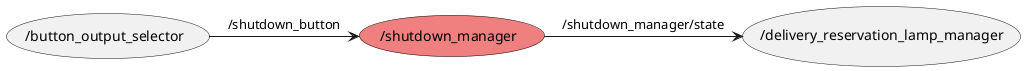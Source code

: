 @startuml

usecase "/button_output_selector"
usecase "/shutdown_manager" #LightCoral
usecase "/delivery_reservation_lamp_manager"

(/button_output_selector) -> (/shutdown_manager) : /shutdown_button

(/shutdown_manager) -> (/delivery_reservation_lamp_manager) : /shutdown_manager/state

@enduml